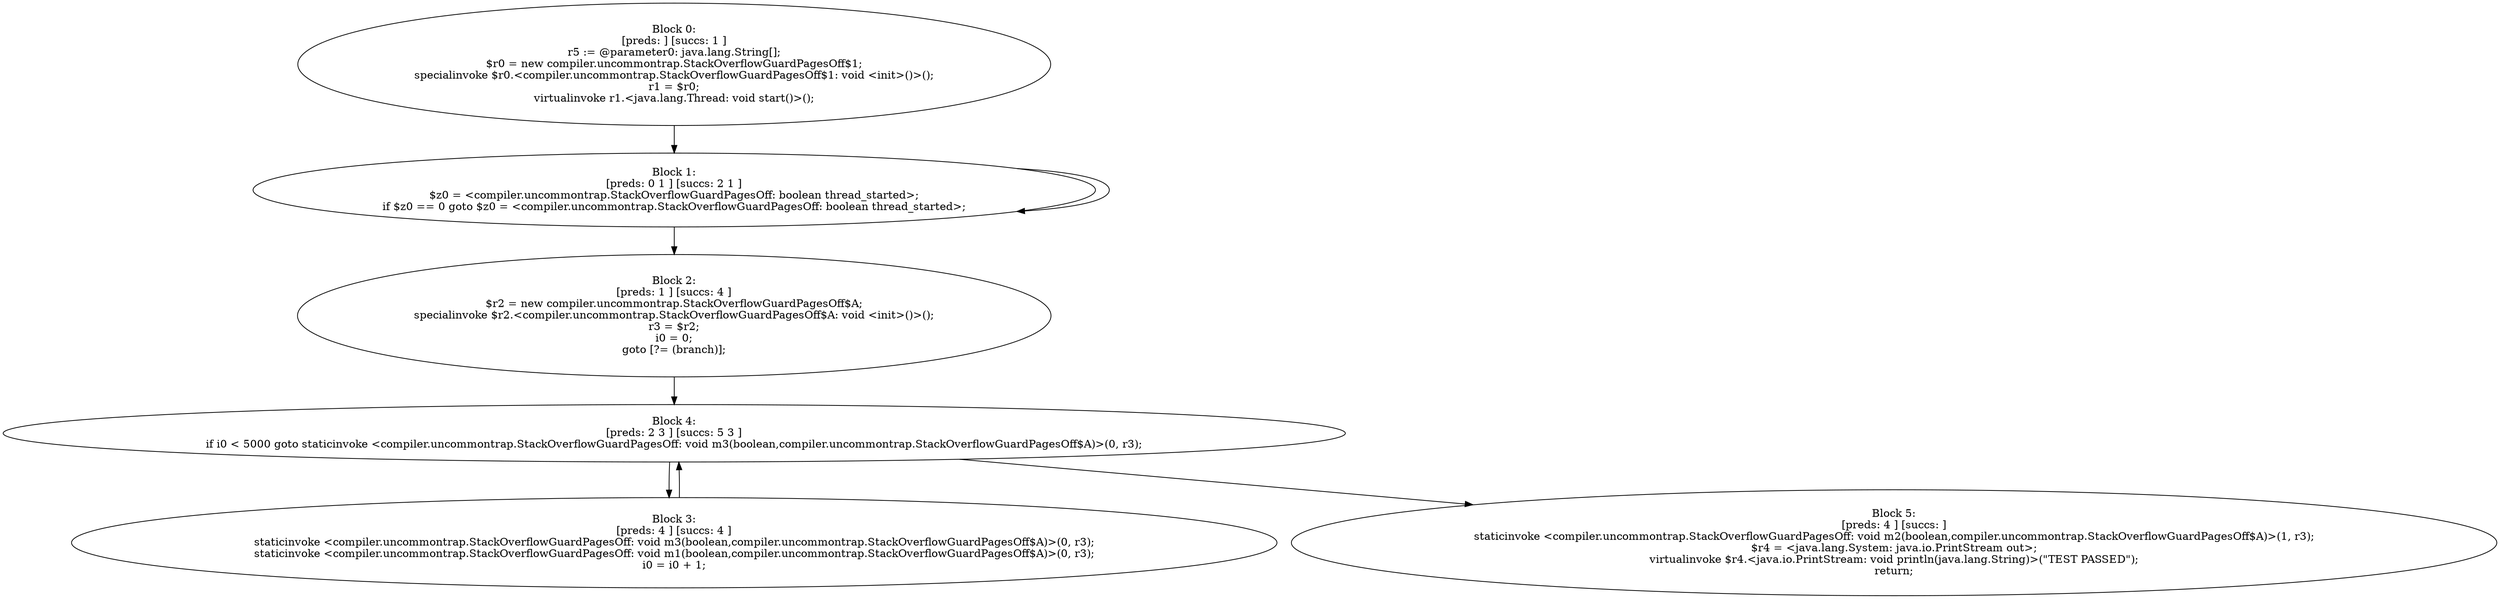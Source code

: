 digraph "unitGraph" {
    "Block 0:
[preds: ] [succs: 1 ]
r5 := @parameter0: java.lang.String[];
$r0 = new compiler.uncommontrap.StackOverflowGuardPagesOff$1;
specialinvoke $r0.<compiler.uncommontrap.StackOverflowGuardPagesOff$1: void <init>()>();
r1 = $r0;
virtualinvoke r1.<java.lang.Thread: void start()>();
"
    "Block 1:
[preds: 0 1 ] [succs: 2 1 ]
$z0 = <compiler.uncommontrap.StackOverflowGuardPagesOff: boolean thread_started>;
if $z0 == 0 goto $z0 = <compiler.uncommontrap.StackOverflowGuardPagesOff: boolean thread_started>;
"
    "Block 2:
[preds: 1 ] [succs: 4 ]
$r2 = new compiler.uncommontrap.StackOverflowGuardPagesOff$A;
specialinvoke $r2.<compiler.uncommontrap.StackOverflowGuardPagesOff$A: void <init>()>();
r3 = $r2;
i0 = 0;
goto [?= (branch)];
"
    "Block 3:
[preds: 4 ] [succs: 4 ]
staticinvoke <compiler.uncommontrap.StackOverflowGuardPagesOff: void m3(boolean,compiler.uncommontrap.StackOverflowGuardPagesOff$A)>(0, r3);
staticinvoke <compiler.uncommontrap.StackOverflowGuardPagesOff: void m1(boolean,compiler.uncommontrap.StackOverflowGuardPagesOff$A)>(0, r3);
i0 = i0 + 1;
"
    "Block 4:
[preds: 2 3 ] [succs: 5 3 ]
if i0 < 5000 goto staticinvoke <compiler.uncommontrap.StackOverflowGuardPagesOff: void m3(boolean,compiler.uncommontrap.StackOverflowGuardPagesOff$A)>(0, r3);
"
    "Block 5:
[preds: 4 ] [succs: ]
staticinvoke <compiler.uncommontrap.StackOverflowGuardPagesOff: void m2(boolean,compiler.uncommontrap.StackOverflowGuardPagesOff$A)>(1, r3);
$r4 = <java.lang.System: java.io.PrintStream out>;
virtualinvoke $r4.<java.io.PrintStream: void println(java.lang.String)>(\"TEST PASSED\");
return;
"
    "Block 0:
[preds: ] [succs: 1 ]
r5 := @parameter0: java.lang.String[];
$r0 = new compiler.uncommontrap.StackOverflowGuardPagesOff$1;
specialinvoke $r0.<compiler.uncommontrap.StackOverflowGuardPagesOff$1: void <init>()>();
r1 = $r0;
virtualinvoke r1.<java.lang.Thread: void start()>();
"->"Block 1:
[preds: 0 1 ] [succs: 2 1 ]
$z0 = <compiler.uncommontrap.StackOverflowGuardPagesOff: boolean thread_started>;
if $z0 == 0 goto $z0 = <compiler.uncommontrap.StackOverflowGuardPagesOff: boolean thread_started>;
";
    "Block 1:
[preds: 0 1 ] [succs: 2 1 ]
$z0 = <compiler.uncommontrap.StackOverflowGuardPagesOff: boolean thread_started>;
if $z0 == 0 goto $z0 = <compiler.uncommontrap.StackOverflowGuardPagesOff: boolean thread_started>;
"->"Block 2:
[preds: 1 ] [succs: 4 ]
$r2 = new compiler.uncommontrap.StackOverflowGuardPagesOff$A;
specialinvoke $r2.<compiler.uncommontrap.StackOverflowGuardPagesOff$A: void <init>()>();
r3 = $r2;
i0 = 0;
goto [?= (branch)];
";
    "Block 1:
[preds: 0 1 ] [succs: 2 1 ]
$z0 = <compiler.uncommontrap.StackOverflowGuardPagesOff: boolean thread_started>;
if $z0 == 0 goto $z0 = <compiler.uncommontrap.StackOverflowGuardPagesOff: boolean thread_started>;
"->"Block 1:
[preds: 0 1 ] [succs: 2 1 ]
$z0 = <compiler.uncommontrap.StackOverflowGuardPagesOff: boolean thread_started>;
if $z0 == 0 goto $z0 = <compiler.uncommontrap.StackOverflowGuardPagesOff: boolean thread_started>;
";
    "Block 2:
[preds: 1 ] [succs: 4 ]
$r2 = new compiler.uncommontrap.StackOverflowGuardPagesOff$A;
specialinvoke $r2.<compiler.uncommontrap.StackOverflowGuardPagesOff$A: void <init>()>();
r3 = $r2;
i0 = 0;
goto [?= (branch)];
"->"Block 4:
[preds: 2 3 ] [succs: 5 3 ]
if i0 < 5000 goto staticinvoke <compiler.uncommontrap.StackOverflowGuardPagesOff: void m3(boolean,compiler.uncommontrap.StackOverflowGuardPagesOff$A)>(0, r3);
";
    "Block 3:
[preds: 4 ] [succs: 4 ]
staticinvoke <compiler.uncommontrap.StackOverflowGuardPagesOff: void m3(boolean,compiler.uncommontrap.StackOverflowGuardPagesOff$A)>(0, r3);
staticinvoke <compiler.uncommontrap.StackOverflowGuardPagesOff: void m1(boolean,compiler.uncommontrap.StackOverflowGuardPagesOff$A)>(0, r3);
i0 = i0 + 1;
"->"Block 4:
[preds: 2 3 ] [succs: 5 3 ]
if i0 < 5000 goto staticinvoke <compiler.uncommontrap.StackOverflowGuardPagesOff: void m3(boolean,compiler.uncommontrap.StackOverflowGuardPagesOff$A)>(0, r3);
";
    "Block 4:
[preds: 2 3 ] [succs: 5 3 ]
if i0 < 5000 goto staticinvoke <compiler.uncommontrap.StackOverflowGuardPagesOff: void m3(boolean,compiler.uncommontrap.StackOverflowGuardPagesOff$A)>(0, r3);
"->"Block 5:
[preds: 4 ] [succs: ]
staticinvoke <compiler.uncommontrap.StackOverflowGuardPagesOff: void m2(boolean,compiler.uncommontrap.StackOverflowGuardPagesOff$A)>(1, r3);
$r4 = <java.lang.System: java.io.PrintStream out>;
virtualinvoke $r4.<java.io.PrintStream: void println(java.lang.String)>(\"TEST PASSED\");
return;
";
    "Block 4:
[preds: 2 3 ] [succs: 5 3 ]
if i0 < 5000 goto staticinvoke <compiler.uncommontrap.StackOverflowGuardPagesOff: void m3(boolean,compiler.uncommontrap.StackOverflowGuardPagesOff$A)>(0, r3);
"->"Block 3:
[preds: 4 ] [succs: 4 ]
staticinvoke <compiler.uncommontrap.StackOverflowGuardPagesOff: void m3(boolean,compiler.uncommontrap.StackOverflowGuardPagesOff$A)>(0, r3);
staticinvoke <compiler.uncommontrap.StackOverflowGuardPagesOff: void m1(boolean,compiler.uncommontrap.StackOverflowGuardPagesOff$A)>(0, r3);
i0 = i0 + 1;
";
}
